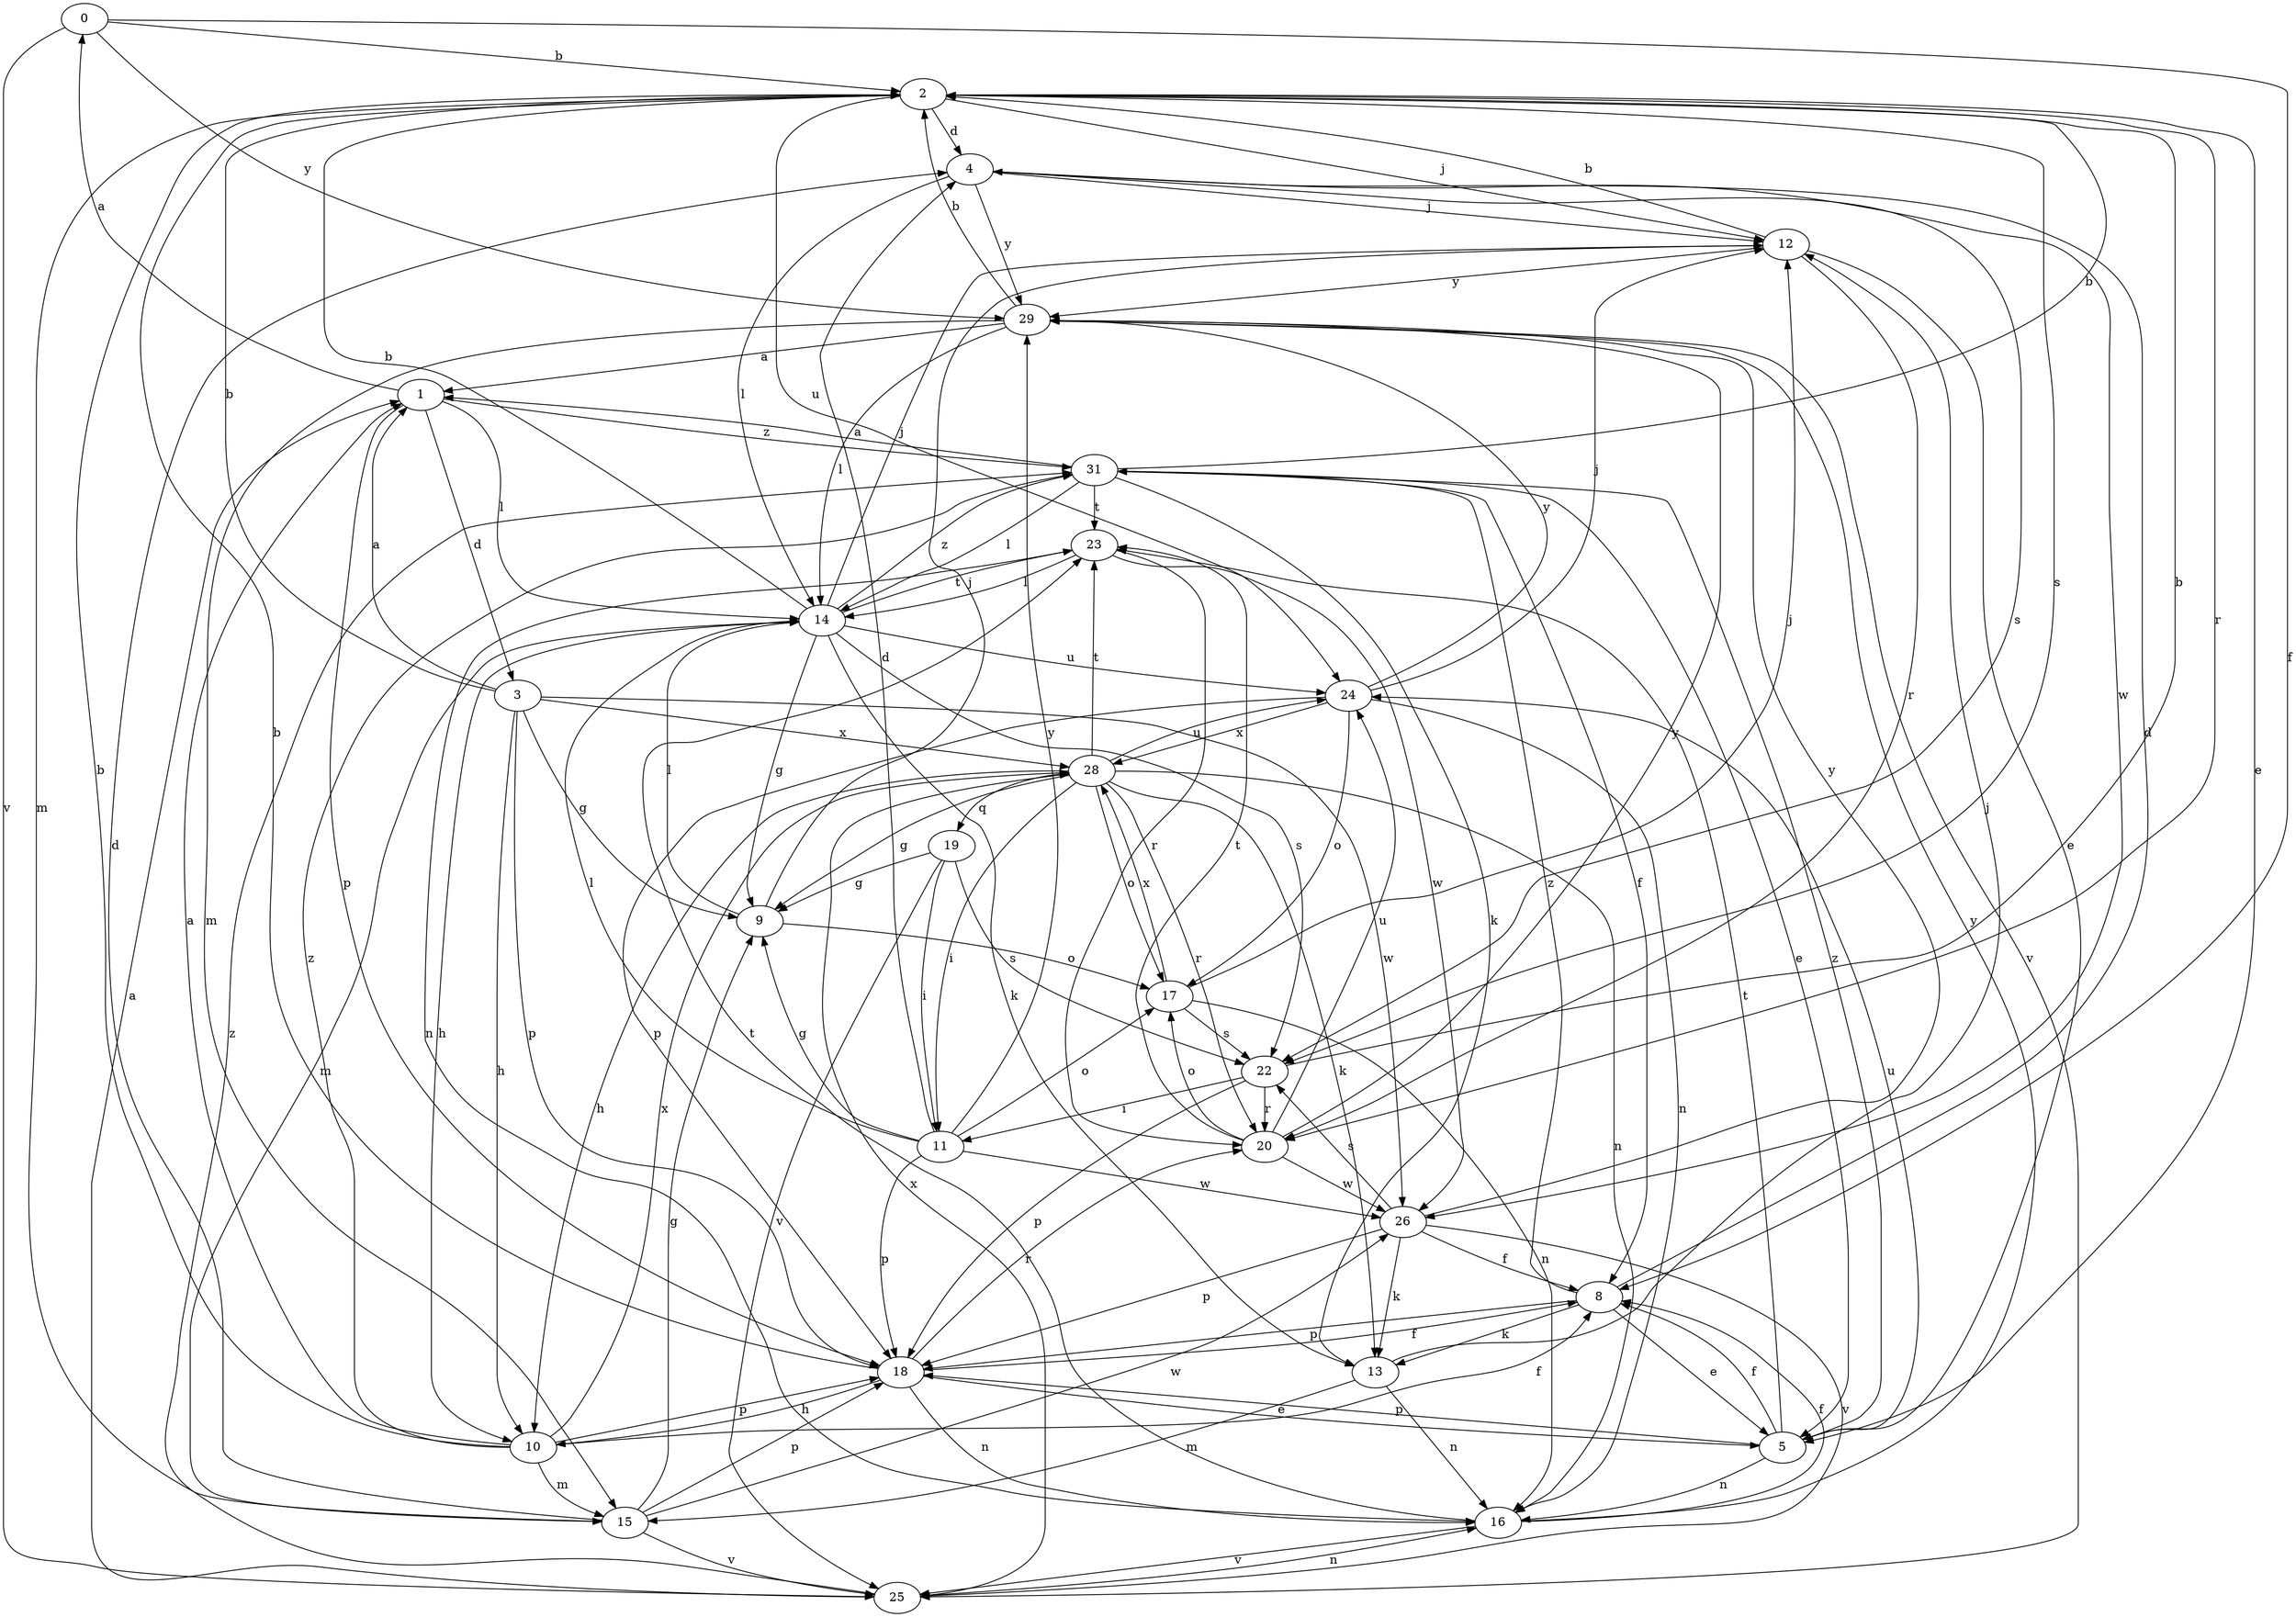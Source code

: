 strict digraph  {
0;
1;
2;
3;
4;
5;
8;
9;
10;
11;
12;
13;
14;
15;
16;
17;
18;
19;
20;
22;
23;
24;
25;
26;
28;
29;
31;
0 -> 2  [label=b];
0 -> 8  [label=f];
0 -> 25  [label=v];
0 -> 29  [label=y];
1 -> 0  [label=a];
1 -> 3  [label=d];
1 -> 14  [label=l];
1 -> 18  [label=p];
1 -> 31  [label=z];
2 -> 4  [label=d];
2 -> 5  [label=e];
2 -> 12  [label=j];
2 -> 15  [label=m];
2 -> 20  [label=r];
2 -> 22  [label=s];
2 -> 24  [label=u];
3 -> 1  [label=a];
3 -> 2  [label=b];
3 -> 9  [label=g];
3 -> 10  [label=h];
3 -> 18  [label=p];
3 -> 26  [label=w];
3 -> 28  [label=x];
4 -> 12  [label=j];
4 -> 14  [label=l];
4 -> 22  [label=s];
4 -> 26  [label=w];
4 -> 29  [label=y];
5 -> 8  [label=f];
5 -> 16  [label=n];
5 -> 18  [label=p];
5 -> 23  [label=t];
5 -> 24  [label=u];
5 -> 31  [label=z];
8 -> 4  [label=d];
8 -> 5  [label=e];
8 -> 13  [label=k];
8 -> 18  [label=p];
8 -> 31  [label=z];
9 -> 12  [label=j];
9 -> 14  [label=l];
9 -> 17  [label=o];
10 -> 1  [label=a];
10 -> 2  [label=b];
10 -> 8  [label=f];
10 -> 15  [label=m];
10 -> 18  [label=p];
10 -> 28  [label=x];
10 -> 31  [label=z];
11 -> 4  [label=d];
11 -> 9  [label=g];
11 -> 14  [label=l];
11 -> 17  [label=o];
11 -> 18  [label=p];
11 -> 26  [label=w];
11 -> 29  [label=y];
12 -> 2  [label=b];
12 -> 5  [label=e];
12 -> 20  [label=r];
12 -> 29  [label=y];
13 -> 12  [label=j];
13 -> 15  [label=m];
13 -> 16  [label=n];
14 -> 2  [label=b];
14 -> 9  [label=g];
14 -> 10  [label=h];
14 -> 12  [label=j];
14 -> 13  [label=k];
14 -> 15  [label=m];
14 -> 22  [label=s];
14 -> 23  [label=t];
14 -> 24  [label=u];
14 -> 31  [label=z];
15 -> 4  [label=d];
15 -> 9  [label=g];
15 -> 18  [label=p];
15 -> 25  [label=v];
15 -> 26  [label=w];
16 -> 8  [label=f];
16 -> 23  [label=t];
16 -> 25  [label=v];
16 -> 29  [label=y];
17 -> 12  [label=j];
17 -> 16  [label=n];
17 -> 22  [label=s];
17 -> 28  [label=x];
18 -> 2  [label=b];
18 -> 5  [label=e];
18 -> 8  [label=f];
18 -> 10  [label=h];
18 -> 16  [label=n];
18 -> 20  [label=r];
19 -> 9  [label=g];
19 -> 11  [label=i];
19 -> 22  [label=s];
19 -> 25  [label=v];
20 -> 17  [label=o];
20 -> 23  [label=t];
20 -> 24  [label=u];
20 -> 26  [label=w];
20 -> 29  [label=y];
22 -> 2  [label=b];
22 -> 11  [label=i];
22 -> 18  [label=p];
22 -> 20  [label=r];
23 -> 14  [label=l];
23 -> 16  [label=n];
23 -> 20  [label=r];
23 -> 26  [label=w];
24 -> 12  [label=j];
24 -> 16  [label=n];
24 -> 17  [label=o];
24 -> 18  [label=p];
24 -> 28  [label=x];
24 -> 29  [label=y];
25 -> 1  [label=a];
25 -> 16  [label=n];
25 -> 28  [label=x];
25 -> 31  [label=z];
26 -> 8  [label=f];
26 -> 13  [label=k];
26 -> 18  [label=p];
26 -> 22  [label=s];
26 -> 25  [label=v];
26 -> 29  [label=y];
28 -> 9  [label=g];
28 -> 10  [label=h];
28 -> 11  [label=i];
28 -> 13  [label=k];
28 -> 16  [label=n];
28 -> 17  [label=o];
28 -> 19  [label=q];
28 -> 20  [label=r];
28 -> 23  [label=t];
28 -> 24  [label=u];
29 -> 1  [label=a];
29 -> 2  [label=b];
29 -> 14  [label=l];
29 -> 15  [label=m];
29 -> 25  [label=v];
31 -> 1  [label=a];
31 -> 2  [label=b];
31 -> 5  [label=e];
31 -> 8  [label=f];
31 -> 13  [label=k];
31 -> 14  [label=l];
31 -> 23  [label=t];
}
